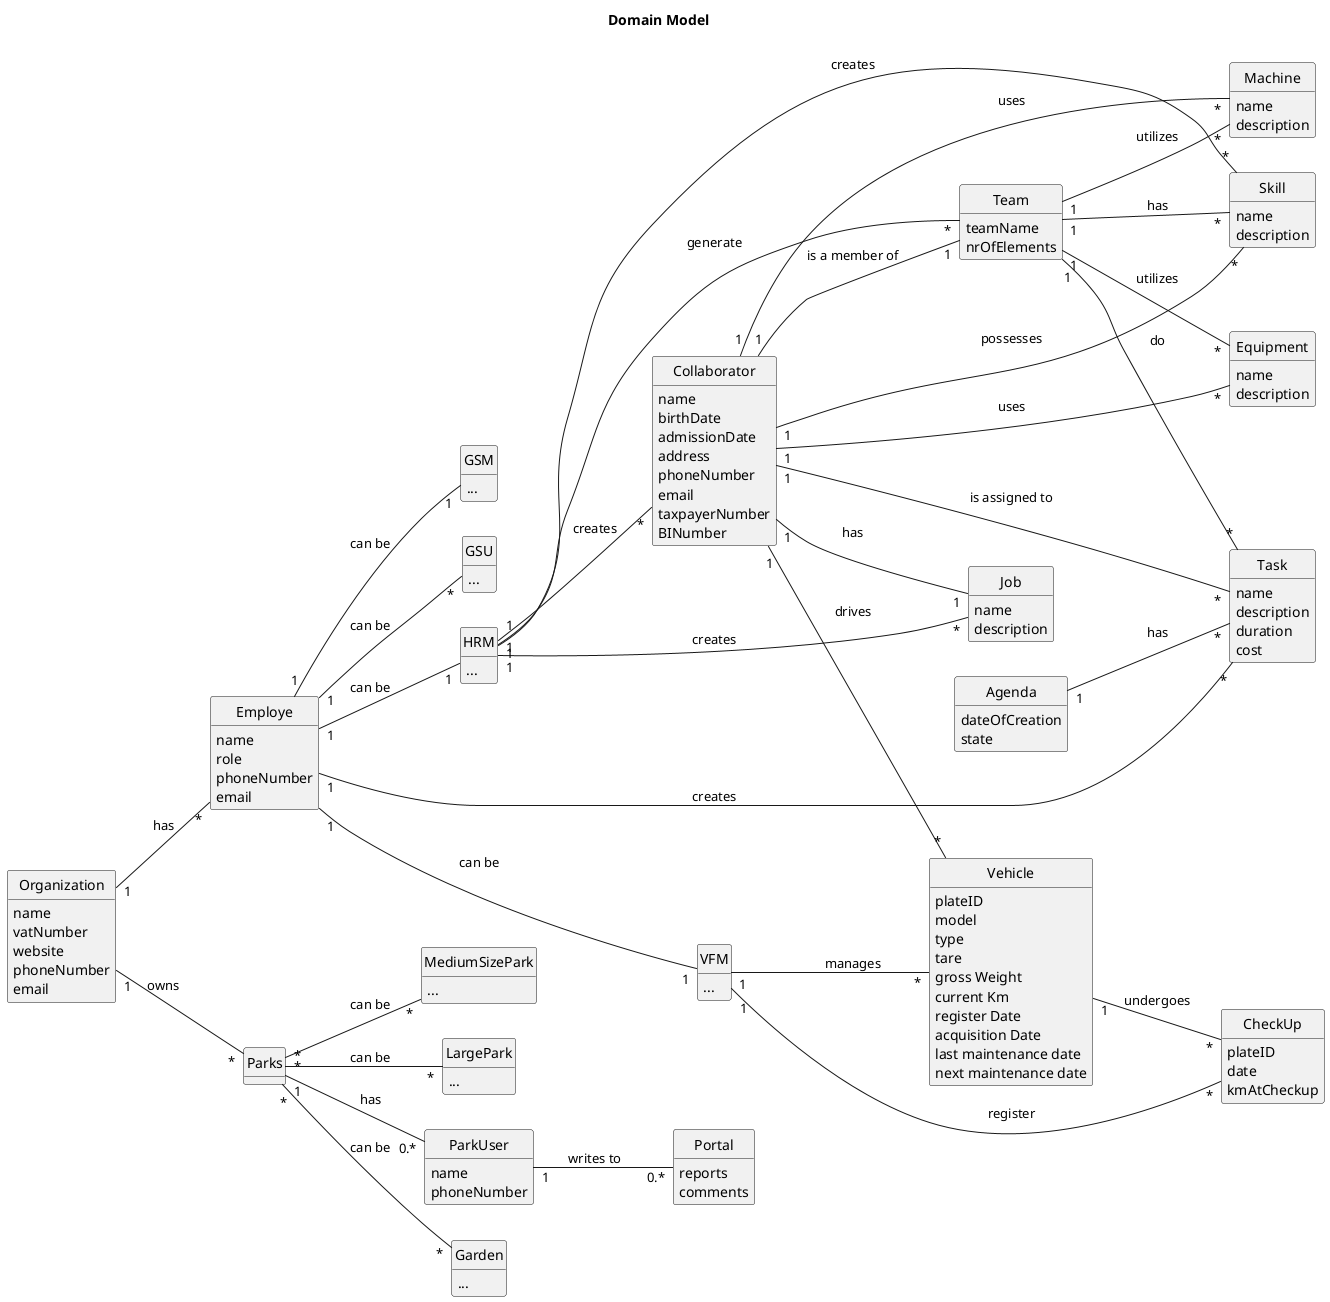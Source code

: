 @startuml
skinparam monochrome true
skinparam packageStyle rectangle
skinparam shadowing false
skinparam classAttributeIconSize 0
hide circle
hide methods

title Domain Model

left to right direction

class Organization {
    name
    vatNumber
    website
    phoneNumber
    email
}

class Employe {
    name
    role
    phoneNumber
    email
}

class HRM {
    ...
}

class VFM {
    ...
}

class GSM {
    ...
}

class GSU {
    ...
}

class Collaborator {
    name
    birthDate
    admissionDate
    address
    phoneNumber
    email
    taxpayerNumber
    BINumber
}

class Garden {
    ...
}

class MediumSizePark {
    ...
}

class LargePark {
    ...
}

class Parks {
}

class Task {
    name
    description
    duration
    cost
}

class Agenda {
    dateOfCreation
    state
}

class Vehicle {
    plateID
    model
    type
    tare
        gross Weight
        current Km
         register Date
         acquisition Date
         maintenance/Checkup Frequency (in Kms)
         last maintenance date
         next maintenance date
}

class Machine {
    name
    description
}

class Equipment {
    name
    description
}

class Portal {
    reports
    comments
}

class CheckUp {
    plateID
    date
    kmAtCheckup
}

class Job {
    name
    description
}

class Team {
    teamName
    nrOfElements
}

class Skill {
    name
    description
}

class ParkUser {
    name
    phoneNumber
}


Organization "1" -- "*" Employe : has
Organization "1" -- "*" Parks : owns

Employe "1" -- "*" Task : creates
Employe "1" -- "*" GSU : can be
Employe "1" -- "1" GSM : can be
Employe "1" -- "1" HRM : can be
Employe "1" -- "1" VFM : can be

HRM "1" -- "*" Collaborator : creates
HRM "1" -- "*" Team : generate
HRM "1" -- "*" Job : creates
HRM "1" -- "*" Skill : creates

Collaborator "1" -- "1" Job : has
Collaborator "1" -- "1" Team : is a member of
Collaborator "1" -- "*" Skill : possesses
Collaborator "1" -- "*" Task : is assigned to
Collaborator "1" -- "*" Vehicle : drives
Collaborator "1" -- "*" Machine : uses
Collaborator "1" -- "*" Equipment : uses

Team "1" -- "*" Skill : has
Team "1" -- "*" Task : do
Team "1" -- "*" Machine : utilizes
Team "1" -- "*" Equipment : utilizes


Agenda "1" -- "*" Task : has

ParkUser "1" -- "0.*" Portal : writes to

Parks "*" -- "*" Garden : can be
Parks "*" -- "*" MediumSizePark : can be
Parks "*" -- "*" LargePark : can be
Parks "1" -- "0.*" ParkUser : has

VFM "1" -- "*" CheckUp: register
VFM "1" -- "*" Vehicle: manages

Vehicle "1" -- "*" CheckUp : undergoes

@enduml
